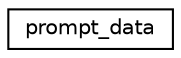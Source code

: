 digraph "Graphical Class Hierarchy"
{
  edge [fontname="Helvetica",fontsize="10",labelfontname="Helvetica",labelfontsize="10"];
  node [fontname="Helvetica",fontsize="10",shape=record];
  rankdir="LR";
  Node1 [label="prompt_data",height=0.2,width=0.4,color="black", fillcolor="white", style="filled",URL="$structprompt__data.html"];
}
